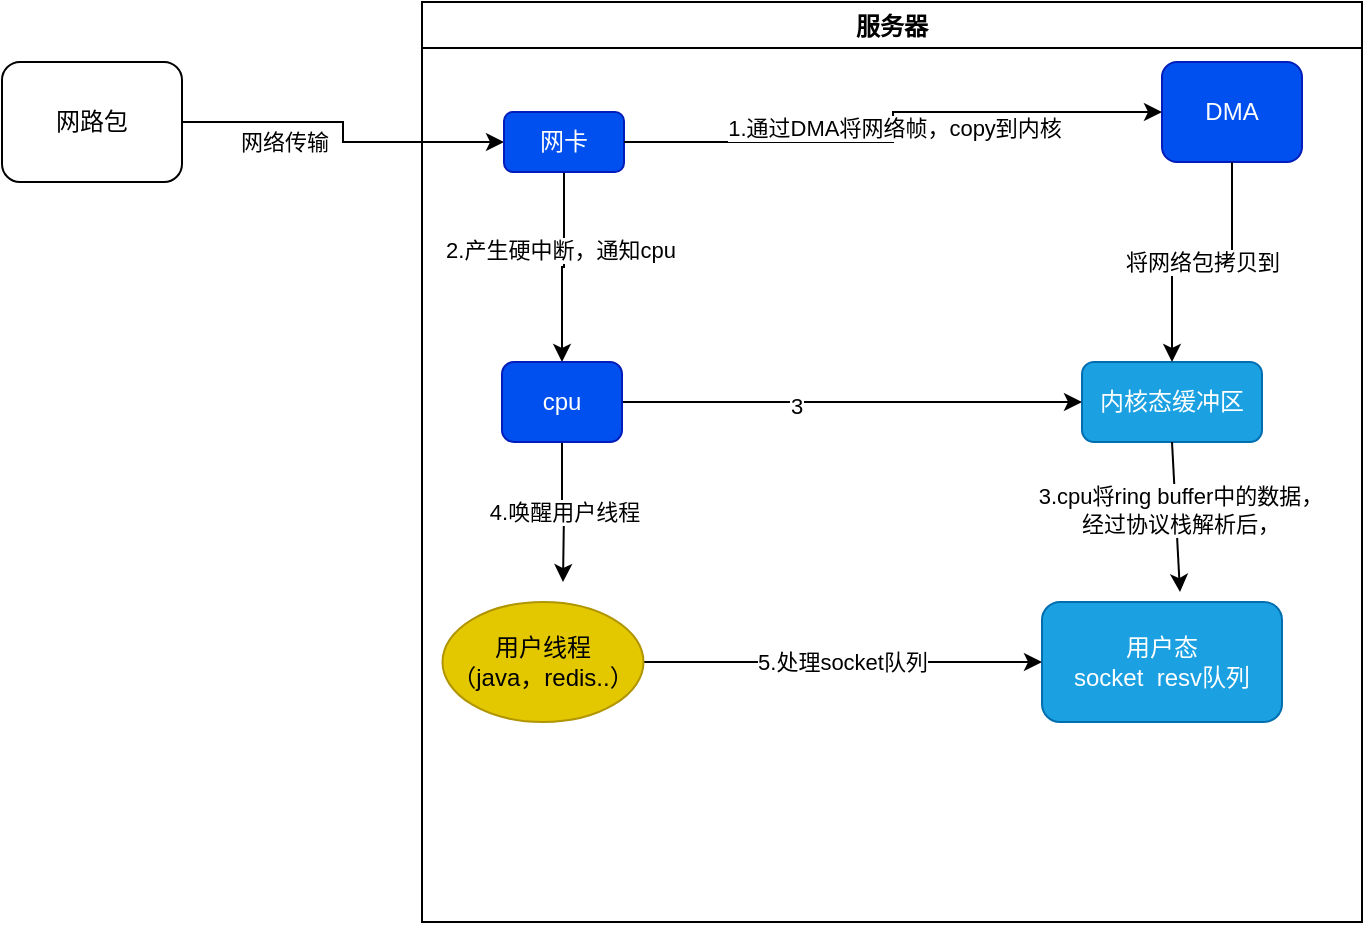 <mxfile version="16.0.0" type="device"><diagram id="VGDUxLbk9MbNkcOqTGXN" name="Page-1"><mxGraphModel dx="946" dy="588" grid="1" gridSize="10" guides="1" tooltips="1" connect="1" arrows="1" fold="1" page="1" pageScale="1" pageWidth="827" pageHeight="1169" math="0" shadow="0"><root><mxCell id="0"/><mxCell id="1" parent="0"/><mxCell id="3orKfRhoxR8PiGyoWkrm-4" value="" style="edgeStyle=orthogonalEdgeStyle;rounded=0;orthogonalLoop=1;jettySize=auto;html=1;entryX=0;entryY=0.5;entryDx=0;entryDy=0;" edge="1" parent="1" source="3orKfRhoxR8PiGyoWkrm-1" target="3orKfRhoxR8PiGyoWkrm-12"><mxGeometry relative="1" as="geometry"><mxPoint x="410" y="70" as="targetPoint"/></mxGeometry></mxCell><mxCell id="3orKfRhoxR8PiGyoWkrm-5" value="网络传输" style="edgeLabel;html=1;align=center;verticalAlign=middle;resizable=0;points=[];" vertex="1" connectable="0" parent="3orKfRhoxR8PiGyoWkrm-4"><mxGeometry x="0.255" relative="1" as="geometry"><mxPoint x="-47" as="offset"/></mxGeometry></mxCell><mxCell id="3orKfRhoxR8PiGyoWkrm-1" value="&lt;span&gt;网路包&lt;/span&gt;" style="rounded=1;whiteSpace=wrap;html=1;align=center;" vertex="1" parent="1"><mxGeometry x="100" y="50" width="90" height="60" as="geometry"/></mxCell><mxCell id="3orKfRhoxR8PiGyoWkrm-11" value="服务器" style="swimlane;" vertex="1" parent="1"><mxGeometry x="310" y="20" width="470" height="460" as="geometry"/></mxCell><mxCell id="3orKfRhoxR8PiGyoWkrm-18" value="" style="edgeStyle=orthogonalEdgeStyle;rounded=0;orthogonalLoop=1;jettySize=auto;html=1;" edge="1" parent="3orKfRhoxR8PiGyoWkrm-11" source="3orKfRhoxR8PiGyoWkrm-12" target="3orKfRhoxR8PiGyoWkrm-17"><mxGeometry relative="1" as="geometry"/></mxCell><mxCell id="3orKfRhoxR8PiGyoWkrm-19" value="2.产生硬中断，通知cpu" style="edgeLabel;html=1;align=center;verticalAlign=middle;resizable=0;points=[];" vertex="1" connectable="0" parent="3orKfRhoxR8PiGyoWkrm-18"><mxGeometry x="-0.4" y="-2" relative="1" as="geometry"><mxPoint y="10" as="offset"/></mxGeometry></mxCell><mxCell id="3orKfRhoxR8PiGyoWkrm-12" value="网卡" style="rounded=1;whiteSpace=wrap;html=1;fillColor=#0050ef;fontColor=#ffffff;strokeColor=#001DBC;" vertex="1" parent="3orKfRhoxR8PiGyoWkrm-11"><mxGeometry x="41" y="55" width="60" height="30" as="geometry"/></mxCell><mxCell id="3orKfRhoxR8PiGyoWkrm-15" value="内核态缓冲区" style="rounded=1;whiteSpace=wrap;html=1;fillColor=#1ba1e2;fontColor=#ffffff;strokeColor=#006EAF;" vertex="1" parent="3orKfRhoxR8PiGyoWkrm-11"><mxGeometry x="330" y="180" width="90" height="40" as="geometry"/></mxCell><mxCell id="3orKfRhoxR8PiGyoWkrm-20" style="edgeStyle=orthogonalEdgeStyle;rounded=0;orthogonalLoop=1;jettySize=auto;html=1;entryX=0;entryY=0.5;entryDx=0;entryDy=0;" edge="1" parent="3orKfRhoxR8PiGyoWkrm-11" source="3orKfRhoxR8PiGyoWkrm-17" target="3orKfRhoxR8PiGyoWkrm-15"><mxGeometry relative="1" as="geometry"/></mxCell><mxCell id="3orKfRhoxR8PiGyoWkrm-32" value="3" style="edgeLabel;html=1;align=center;verticalAlign=middle;resizable=0;points=[];" vertex="1" connectable="0" parent="3orKfRhoxR8PiGyoWkrm-20"><mxGeometry x="-0.243" y="-2" relative="1" as="geometry"><mxPoint as="offset"/></mxGeometry></mxCell><mxCell id="3orKfRhoxR8PiGyoWkrm-28" value="4.唤醒用户线程" style="edgeStyle=orthogonalEdgeStyle;rounded=0;orthogonalLoop=1;jettySize=auto;html=1;entryX=0.5;entryY=0;entryDx=0;entryDy=0;" edge="1" parent="3orKfRhoxR8PiGyoWkrm-11" source="3orKfRhoxR8PiGyoWkrm-17"><mxGeometry relative="1" as="geometry"><mxPoint x="70.5" y="290" as="targetPoint"/></mxGeometry></mxCell><mxCell id="3orKfRhoxR8PiGyoWkrm-17" value="cpu" style="whiteSpace=wrap;html=1;rounded=1;fillColor=#0050ef;fontColor=#ffffff;strokeColor=#001DBC;" vertex="1" parent="3orKfRhoxR8PiGyoWkrm-11"><mxGeometry x="40" y="180" width="60" height="40" as="geometry"/></mxCell><mxCell id="3orKfRhoxR8PiGyoWkrm-22" value="用户态&lt;br&gt;socket&amp;nbsp; resv队列" style="rounded=1;whiteSpace=wrap;html=1;fillColor=#1ba1e2;fontColor=#ffffff;strokeColor=#006EAF;" vertex="1" parent="3orKfRhoxR8PiGyoWkrm-11"><mxGeometry x="310" y="300" width="120" height="60" as="geometry"/></mxCell><mxCell id="3orKfRhoxR8PiGyoWkrm-24" value="" style="endArrow=classic;html=1;rounded=0;entryX=0.575;entryY=-0.083;entryDx=0;entryDy=0;exitX=0.5;exitY=1;exitDx=0;exitDy=0;entryPerimeter=0;" edge="1" parent="3orKfRhoxR8PiGyoWkrm-11" source="3orKfRhoxR8PiGyoWkrm-15" target="3orKfRhoxR8PiGyoWkrm-22"><mxGeometry width="50" height="50" relative="1" as="geometry"><mxPoint x="340" y="310" as="sourcePoint"/><mxPoint x="390" y="260" as="targetPoint"/></mxGeometry></mxCell><mxCell id="3orKfRhoxR8PiGyoWkrm-31" value="3.cpu将ring buffer中的数据，&lt;br&gt;经过协议栈解析后，" style="edgeLabel;html=1;align=center;verticalAlign=middle;resizable=0;points=[];" vertex="1" connectable="0" parent="3orKfRhoxR8PiGyoWkrm-24"><mxGeometry x="-0.097" y="2" relative="1" as="geometry"><mxPoint as="offset"/></mxGeometry></mxCell><mxCell id="3orKfRhoxR8PiGyoWkrm-29" value="5.处理socket队列" style="edgeStyle=orthogonalEdgeStyle;rounded=0;orthogonalLoop=1;jettySize=auto;html=1;entryX=0;entryY=0.5;entryDx=0;entryDy=0;exitX=1;exitY=0.5;exitDx=0;exitDy=0;" edge="1" parent="3orKfRhoxR8PiGyoWkrm-11" source="3orKfRhoxR8PiGyoWkrm-27" target="3orKfRhoxR8PiGyoWkrm-22"><mxGeometry relative="1" as="geometry"><mxPoint x="120.75" y="320" as="sourcePoint"/><Array as="points"/></mxGeometry></mxCell><mxCell id="3orKfRhoxR8PiGyoWkrm-27" value="用户线程&lt;br&gt;（java，redis..）" style="ellipse;whiteSpace=wrap;html=1;fillColor=#e3c800;fontColor=#000000;strokeColor=#B09500;" vertex="1" parent="3orKfRhoxR8PiGyoWkrm-11"><mxGeometry x="10.25" y="300" width="100.5" height="60" as="geometry"/></mxCell><mxCell id="3orKfRhoxR8PiGyoWkrm-13" value="DMA" style="rounded=1;whiteSpace=wrap;html=1;fillColor=#0050ef;fontColor=#ffffff;strokeColor=#001DBC;" vertex="1" parent="1"><mxGeometry x="680" y="50" width="70" height="50" as="geometry"/></mxCell><mxCell id="3orKfRhoxR8PiGyoWkrm-14" value="1.通过DMA将网络帧，copy到内核" style="edgeStyle=orthogonalEdgeStyle;rounded=0;orthogonalLoop=1;jettySize=auto;html=1;" edge="1" parent="1" source="3orKfRhoxR8PiGyoWkrm-12" target="3orKfRhoxR8PiGyoWkrm-13"><mxGeometry relative="1" as="geometry"><mxPoint as="offset"/></mxGeometry></mxCell><mxCell id="3orKfRhoxR8PiGyoWkrm-16" value="将网络包拷贝到" style="edgeStyle=orthogonalEdgeStyle;rounded=0;orthogonalLoop=1;jettySize=auto;html=1;" edge="1" parent="1" source="3orKfRhoxR8PiGyoWkrm-13" target="3orKfRhoxR8PiGyoWkrm-15"><mxGeometry relative="1" as="geometry"/></mxCell></root></mxGraphModel></diagram></mxfile>